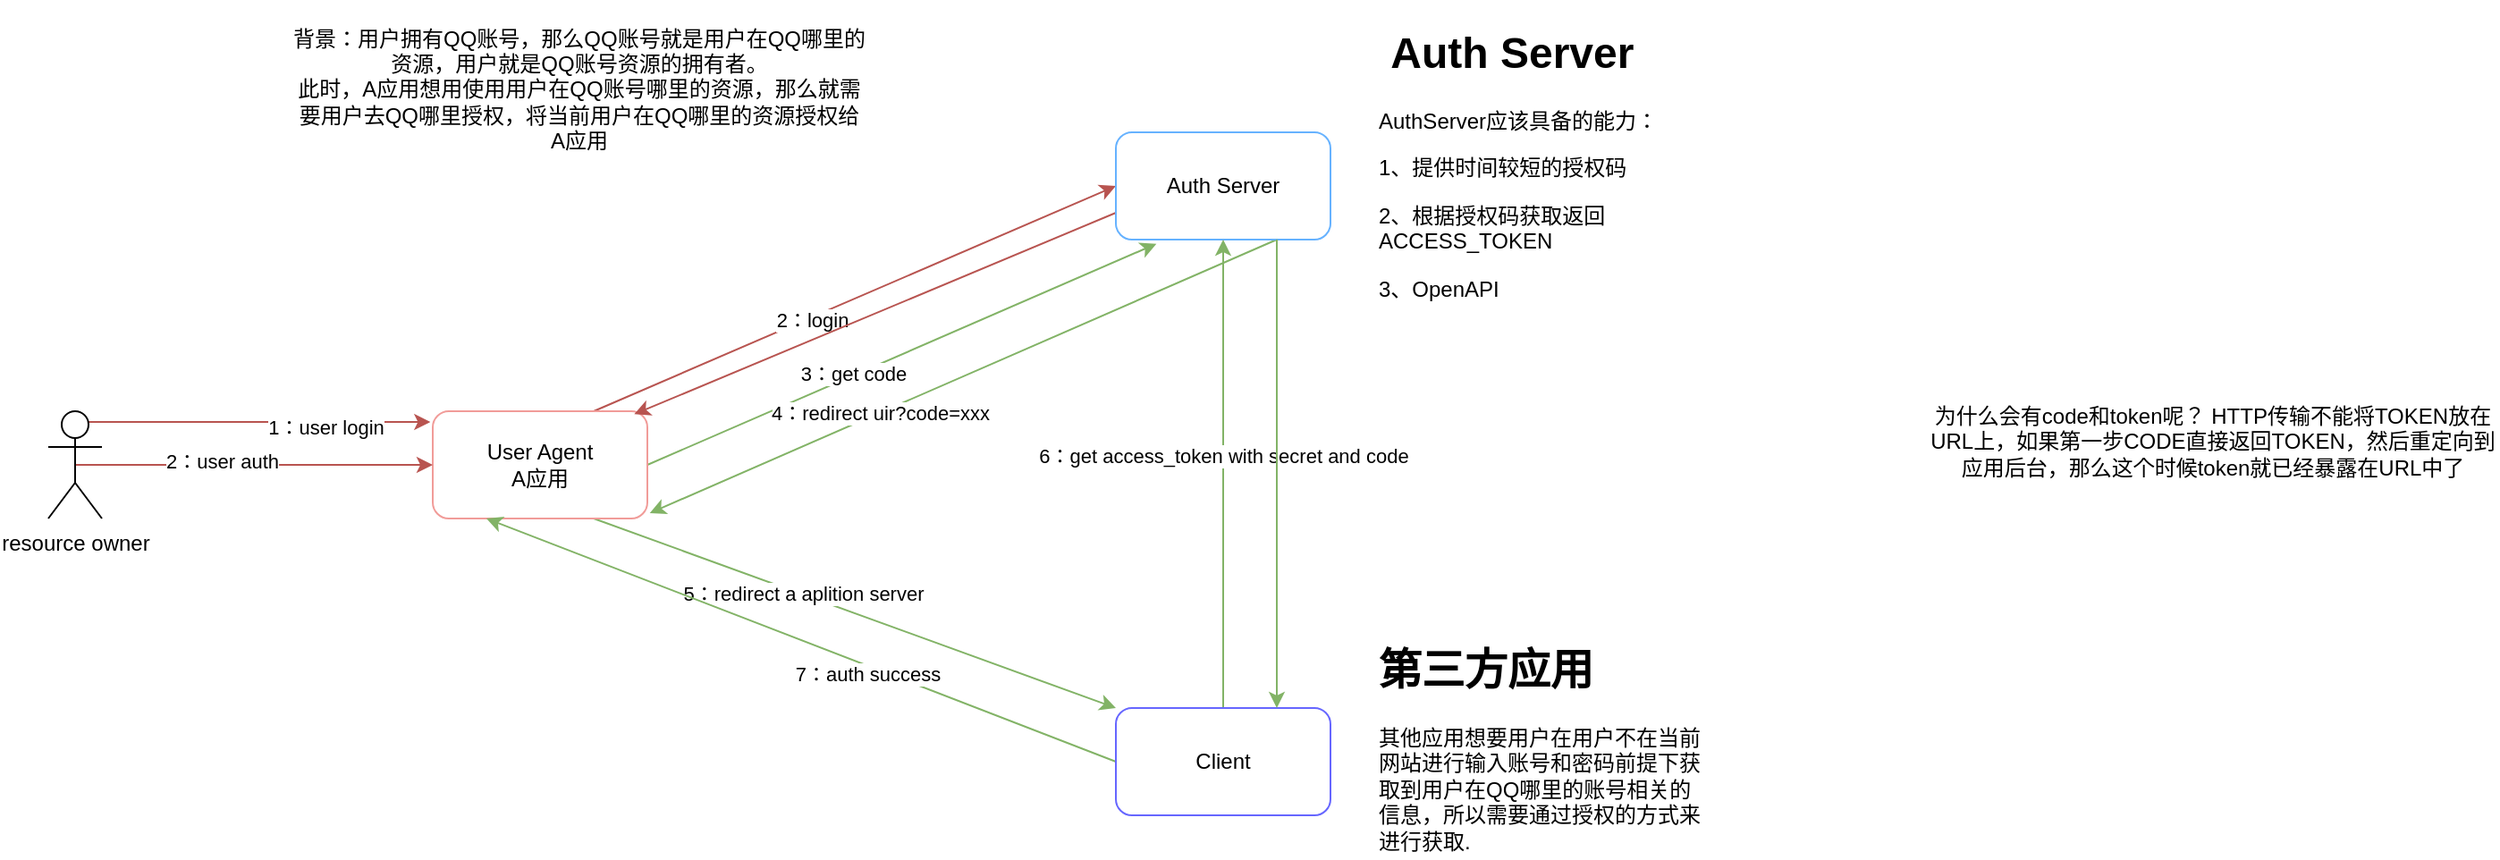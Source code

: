 <mxfile version="21.2.9" type="github">
  <diagram name="第 1 页" id="0kgHy5BvW1zpJ1109Up3">
    <mxGraphModel dx="2476" dy="1158" grid="0" gridSize="10" guides="1" tooltips="1" connect="1" arrows="1" fold="1" page="0" pageScale="1" pageWidth="827" pageHeight="1169" math="0" shadow="0">
      <root>
        <mxCell id="0" />
        <mxCell id="1" parent="0" />
        <mxCell id="MheRmkkg36lTSOlBN_a8-6" style="rounded=0;orthogonalLoop=1;jettySize=auto;html=1;exitX=0.75;exitY=0;exitDx=0;exitDy=0;entryX=0;entryY=0.5;entryDx=0;entryDy=0;fillColor=#f8cecc;strokeColor=#b85450;" edge="1" parent="1" source="MheRmkkg36lTSOlBN_a8-1" target="MheRmkkg36lTSOlBN_a8-2">
          <mxGeometry relative="1" as="geometry" />
        </mxCell>
        <mxCell id="MheRmkkg36lTSOlBN_a8-16" value="2：login" style="edgeLabel;html=1;align=center;verticalAlign=middle;resizable=0;points=[];" vertex="1" connectable="0" parent="MheRmkkg36lTSOlBN_a8-6">
          <mxGeometry x="-0.167" y="-1" relative="1" as="geometry">
            <mxPoint as="offset" />
          </mxGeometry>
        </mxCell>
        <mxCell id="MheRmkkg36lTSOlBN_a8-20" style="rounded=0;orthogonalLoop=1;jettySize=auto;html=1;exitX=1;exitY=0.5;exitDx=0;exitDy=0;entryX=0.189;entryY=1.039;entryDx=0;entryDy=0;entryPerimeter=0;fillColor=#d5e8d4;strokeColor=#82b366;" edge="1" parent="1" source="MheRmkkg36lTSOlBN_a8-1" target="MheRmkkg36lTSOlBN_a8-2">
          <mxGeometry relative="1" as="geometry" />
        </mxCell>
        <mxCell id="MheRmkkg36lTSOlBN_a8-21" value="3：get code" style="edgeLabel;html=1;align=center;verticalAlign=middle;resizable=0;points=[];" vertex="1" connectable="0" parent="MheRmkkg36lTSOlBN_a8-20">
          <mxGeometry x="-0.189" y="1" relative="1" as="geometry">
            <mxPoint as="offset" />
          </mxGeometry>
        </mxCell>
        <mxCell id="MheRmkkg36lTSOlBN_a8-27" style="edgeStyle=none;rounded=0;orthogonalLoop=1;jettySize=auto;html=1;exitX=0.75;exitY=1;exitDx=0;exitDy=0;entryX=0;entryY=0;entryDx=0;entryDy=0;fillColor=#d5e8d4;strokeColor=#82b366;" edge="1" parent="1" source="MheRmkkg36lTSOlBN_a8-1" target="MheRmkkg36lTSOlBN_a8-3">
          <mxGeometry relative="1" as="geometry" />
        </mxCell>
        <mxCell id="MheRmkkg36lTSOlBN_a8-28" value="5：redirect a aplition server" style="edgeLabel;html=1;align=center;verticalAlign=middle;resizable=0;points=[];" vertex="1" connectable="0" parent="MheRmkkg36lTSOlBN_a8-27">
          <mxGeometry x="-0.202" y="1" relative="1" as="geometry">
            <mxPoint as="offset" />
          </mxGeometry>
        </mxCell>
        <mxCell id="MheRmkkg36lTSOlBN_a8-1" value="User Agent&lt;br&gt;A应用" style="rounded=1;whiteSpace=wrap;html=1;strokeColor=#F19C99;" vertex="1" parent="1">
          <mxGeometry x="188" y="439" width="120" height="60" as="geometry" />
        </mxCell>
        <mxCell id="MheRmkkg36lTSOlBN_a8-9" style="rounded=0;orthogonalLoop=1;jettySize=auto;html=1;exitX=0;exitY=0.75;exitDx=0;exitDy=0;entryX=0.939;entryY=0.028;entryDx=0;entryDy=0;entryPerimeter=0;fillColor=#f8cecc;strokeColor=#b85450;" edge="1" parent="1" source="MheRmkkg36lTSOlBN_a8-2" target="MheRmkkg36lTSOlBN_a8-1">
          <mxGeometry relative="1" as="geometry" />
        </mxCell>
        <mxCell id="MheRmkkg36lTSOlBN_a8-25" style="edgeStyle=none;rounded=0;orthogonalLoop=1;jettySize=auto;html=1;exitX=0.75;exitY=1;exitDx=0;exitDy=0;fillColor=#d5e8d4;strokeColor=#82b366;" edge="1" parent="1" source="MheRmkkg36lTSOlBN_a8-2">
          <mxGeometry relative="1" as="geometry">
            <mxPoint x="309.333" y="496" as="targetPoint" />
          </mxGeometry>
        </mxCell>
        <mxCell id="MheRmkkg36lTSOlBN_a8-26" value="4：redirect uir?code=xxx" style="edgeLabel;html=1;align=center;verticalAlign=middle;resizable=0;points=[];" vertex="1" connectable="0" parent="MheRmkkg36lTSOlBN_a8-25">
          <mxGeometry x="0.266" relative="1" as="geometry">
            <mxPoint as="offset" />
          </mxGeometry>
        </mxCell>
        <mxCell id="MheRmkkg36lTSOlBN_a8-2" value="Auth Server" style="rounded=1;whiteSpace=wrap;html=1;strokeColor=#66B2FF;" vertex="1" parent="1">
          <mxGeometry x="570" y="283" width="120" height="60" as="geometry" />
        </mxCell>
        <mxCell id="MheRmkkg36lTSOlBN_a8-29" style="edgeStyle=none;rounded=0;orthogonalLoop=1;jettySize=auto;html=1;entryX=0.5;entryY=1;entryDx=0;entryDy=0;fillColor=#d5e8d4;strokeColor=#82b366;" edge="1" parent="1" source="MheRmkkg36lTSOlBN_a8-3" target="MheRmkkg36lTSOlBN_a8-2">
          <mxGeometry relative="1" as="geometry" />
        </mxCell>
        <mxCell id="MheRmkkg36lTSOlBN_a8-32" value="6：get access_token with secret and code" style="edgeLabel;html=1;align=center;verticalAlign=middle;resizable=0;points=[];" vertex="1" connectable="0" parent="MheRmkkg36lTSOlBN_a8-29">
          <mxGeometry x="0.076" relative="1" as="geometry">
            <mxPoint as="offset" />
          </mxGeometry>
        </mxCell>
        <mxCell id="MheRmkkg36lTSOlBN_a8-36" style="edgeStyle=none;rounded=0;orthogonalLoop=1;jettySize=auto;html=1;exitX=0;exitY=0.5;exitDx=0;exitDy=0;entryX=0.25;entryY=1;entryDx=0;entryDy=0;fillColor=#d5e8d4;strokeColor=#82b366;" edge="1" parent="1" source="MheRmkkg36lTSOlBN_a8-3" target="MheRmkkg36lTSOlBN_a8-1">
          <mxGeometry relative="1" as="geometry" />
        </mxCell>
        <mxCell id="MheRmkkg36lTSOlBN_a8-37" value="7：auth success" style="edgeLabel;html=1;align=center;verticalAlign=middle;resizable=0;points=[];" vertex="1" connectable="0" parent="MheRmkkg36lTSOlBN_a8-36">
          <mxGeometry x="-0.219" y="4" relative="1" as="geometry">
            <mxPoint as="offset" />
          </mxGeometry>
        </mxCell>
        <mxCell id="MheRmkkg36lTSOlBN_a8-3" value="Client" style="rounded=1;whiteSpace=wrap;html=1;strokeColor=#6666FF;" vertex="1" parent="1">
          <mxGeometry x="570" y="605" width="120" height="60" as="geometry" />
        </mxCell>
        <mxCell id="MheRmkkg36lTSOlBN_a8-12" style="edgeStyle=orthogonalEdgeStyle;rounded=0;orthogonalLoop=1;jettySize=auto;html=1;exitX=0.75;exitY=0.1;exitDx=0;exitDy=0;exitPerimeter=0;fillColor=#f8cecc;strokeColor=#b85450;" edge="1" parent="1" source="MheRmkkg36lTSOlBN_a8-4">
          <mxGeometry relative="1" as="geometry">
            <mxPoint x="186.667" y="445" as="targetPoint" />
          </mxGeometry>
        </mxCell>
        <mxCell id="MheRmkkg36lTSOlBN_a8-13" value="1：user login" style="edgeLabel;html=1;align=center;verticalAlign=middle;resizable=0;points=[];" vertex="1" connectable="0" parent="MheRmkkg36lTSOlBN_a8-12">
          <mxGeometry x="0.407" y="-2" relative="1" as="geometry">
            <mxPoint x="-2" as="offset" />
          </mxGeometry>
        </mxCell>
        <mxCell id="MheRmkkg36lTSOlBN_a8-18" style="edgeStyle=orthogonalEdgeStyle;rounded=0;orthogonalLoop=1;jettySize=auto;html=1;exitX=0.5;exitY=0.5;exitDx=0;exitDy=0;exitPerimeter=0;entryX=0;entryY=0.5;entryDx=0;entryDy=0;fillColor=#f8cecc;strokeColor=#b85450;" edge="1" parent="1" source="MheRmkkg36lTSOlBN_a8-4" target="MheRmkkg36lTSOlBN_a8-1">
          <mxGeometry relative="1" as="geometry" />
        </mxCell>
        <mxCell id="MheRmkkg36lTSOlBN_a8-19" value="2：user auth" style="edgeLabel;html=1;align=center;verticalAlign=middle;resizable=0;points=[];" vertex="1" connectable="0" parent="MheRmkkg36lTSOlBN_a8-18">
          <mxGeometry x="-0.18" y="2" relative="1" as="geometry">
            <mxPoint as="offset" />
          </mxGeometry>
        </mxCell>
        <mxCell id="MheRmkkg36lTSOlBN_a8-4" value="resource owner" style="shape=umlActor;verticalLabelPosition=bottom;verticalAlign=top;html=1;outlineConnect=0;" vertex="1" parent="1">
          <mxGeometry x="-27" y="439" width="30" height="60" as="geometry" />
        </mxCell>
        <mxCell id="MheRmkkg36lTSOlBN_a8-15" value="背景：用户拥有QQ账号，那么QQ账号就是用户在QQ哪里的资源，用户就是QQ账号资源的拥有者。&lt;br&gt;此时，A应用想用使用用户在QQ账号哪里的资源，那么就需要用户去QQ哪里授权，将当前用户在QQ哪里的资源授权给A应用" style="text;html=1;strokeColor=none;fillColor=none;align=center;verticalAlign=middle;whiteSpace=wrap;rounded=0;" vertex="1" parent="1">
          <mxGeometry x="109" y="213" width="322" height="92" as="geometry" />
        </mxCell>
        <mxCell id="MheRmkkg36lTSOlBN_a8-33" style="edgeStyle=none;rounded=0;orthogonalLoop=1;jettySize=auto;html=1;exitX=0.75;exitY=1;exitDx=0;exitDy=0;entryX=0.75;entryY=0;entryDx=0;entryDy=0;fillColor=#d5e8d4;strokeColor=#82b366;" edge="1" parent="1" source="MheRmkkg36lTSOlBN_a8-2" target="MheRmkkg36lTSOlBN_a8-3">
          <mxGeometry relative="1" as="geometry" />
        </mxCell>
        <mxCell id="MheRmkkg36lTSOlBN_a8-38" value="为什么会有code和token呢？ HTTP传输不能将TOKEN放在URL上，如果第一步CODE直接返回TOKEN，然后重定向到应用后台，那么这个时候token就已经暴露在URL中了" style="text;html=1;strokeColor=none;fillColor=none;align=center;verticalAlign=middle;whiteSpace=wrap;rounded=0;" vertex="1" parent="1">
          <mxGeometry x="1024" y="412" width="319" height="87" as="geometry" />
        </mxCell>
        <mxCell id="MheRmkkg36lTSOlBN_a8-39" value="&lt;h1&gt;&amp;nbsp;Auth Server&lt;/h1&gt;&lt;p&gt;AuthServer应该具备的能力：&lt;/p&gt;&lt;p&gt;1、提供时间较短的授权码&lt;/p&gt;&lt;p&gt;2、根据授权码获取返回ACCESS_TOKEN&lt;/p&gt;&lt;p&gt;3、OpenAPI&lt;/p&gt;" style="text;html=1;strokeColor=none;fillColor=none;spacing=5;spacingTop=-20;whiteSpace=wrap;overflow=hidden;rounded=0;" vertex="1" parent="1">
          <mxGeometry x="712" y="219" width="201" height="176" as="geometry" />
        </mxCell>
        <mxCell id="MheRmkkg36lTSOlBN_a8-41" value="&lt;h1&gt;第三方应用&lt;/h1&gt;&lt;p&gt;其他应用想要用户在用户不在当前网站进行输入账号和密码前提下获取到用户在QQ哪里的账号相关的信息，所以需要通过授权的方式来进行获取.&lt;/p&gt;" style="text;html=1;strokeColor=none;fillColor=none;spacing=5;spacingTop=-20;whiteSpace=wrap;overflow=hidden;rounded=0;" vertex="1" parent="1">
          <mxGeometry x="712" y="564" width="191" height="125" as="geometry" />
        </mxCell>
      </root>
    </mxGraphModel>
  </diagram>
</mxfile>
